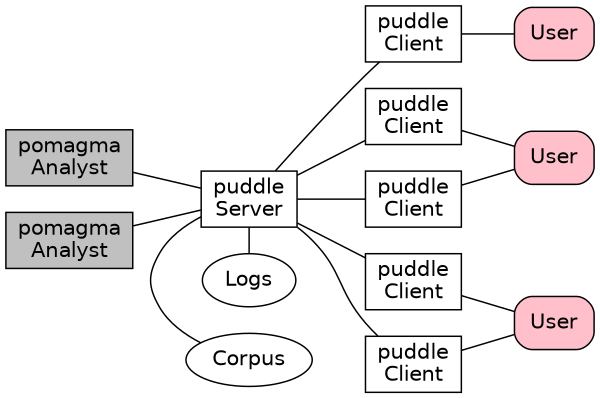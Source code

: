 digraph G {
    overlap=false;
    rankdir=LR;
    size="4,4";
    graph [fontname="helvetica"];
    node [fontname="helvetica"];
    //node [fontname="helvetica", style="filled,setlinewidth(0)"];
    edge [dir=none];


    {
        node [shape=box, style=filled, fillcolor=gray];
        Analyst1 [label="pomagma\nAnalyst"];
        Analyst2 [label="pomagma\nAnalyst"];
    }
    {
        rank="same";

        Server [shape=box, label="puddle\nServer"];
        Corpus [shape=ellipse];
        Logs [shape=ellipse];
    }
    {

        node [shape=box];
        Device11 [label="puddle\nClient"];
        Device21 [label="puddle\nClient"];
        Device22 [label="puddle\nClient"];
        Device31 [label="puddle\nClient"];
        Device32 [label="puddle\nClient"];
    }
    {
        node [shape=Mrecord, style=filled, fillcolor=pink];

        User1 [label="User"];
        User2 [label="User"];
        User3 [label="User"];
    }

    Analyst1 -> Server;
    Analyst2 -> Server;

    Server -> Corpus;
    Server -> Logs;

    Server -> Device11;
    Server -> Device21;
    Server -> Device22;
    Server -> Device31;
    Server -> Device32;

    Device11 -> User1;
    Device21 -> User2;
    Device22 -> User2;
    Device31 -> User3;
    Device32 -> User3;
}
